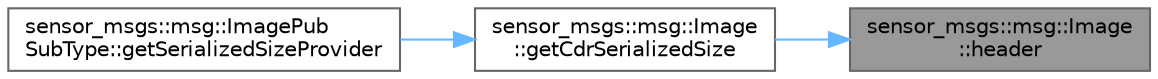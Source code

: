 digraph "sensor_msgs::msg::Image::header"
{
 // INTERACTIVE_SVG=YES
 // LATEX_PDF_SIZE
  bgcolor="transparent";
  edge [fontname=Helvetica,fontsize=10,labelfontname=Helvetica,labelfontsize=10];
  node [fontname=Helvetica,fontsize=10,shape=box,height=0.2,width=0.4];
  rankdir="RL";
  Node1 [id="Node000001",label="sensor_msgs::msg::Image\l::header",height=0.2,width=0.4,color="gray40", fillcolor="grey60", style="filled", fontcolor="black",tooltip="This function copies the value in member header"];
  Node1 -> Node2 [id="edge1_Node000001_Node000002",dir="back",color="steelblue1",style="solid",tooltip=" "];
  Node2 [id="Node000002",label="sensor_msgs::msg::Image\l::getCdrSerializedSize",height=0.2,width=0.4,color="grey40", fillcolor="white", style="filled",URL="$d7/de9/classsensor__msgs_1_1msg_1_1Image.html#a5e09e00c244303b1c1fa4f3ba9c16e49",tooltip="This function returns the serialized size of a data depending on the buffer alignment."];
  Node2 -> Node3 [id="edge2_Node000002_Node000003",dir="back",color="steelblue1",style="solid",tooltip=" "];
  Node3 [id="Node000003",label="sensor_msgs::msg::ImagePub\lSubType::getSerializedSizeProvider",height=0.2,width=0.4,color="grey40", fillcolor="white", style="filled",URL="$d2/d1e/classsensor__msgs_1_1msg_1_1ImagePubSubType.html#a7bf283f05a876416bdf502c53860a638",tooltip=" "];
}
